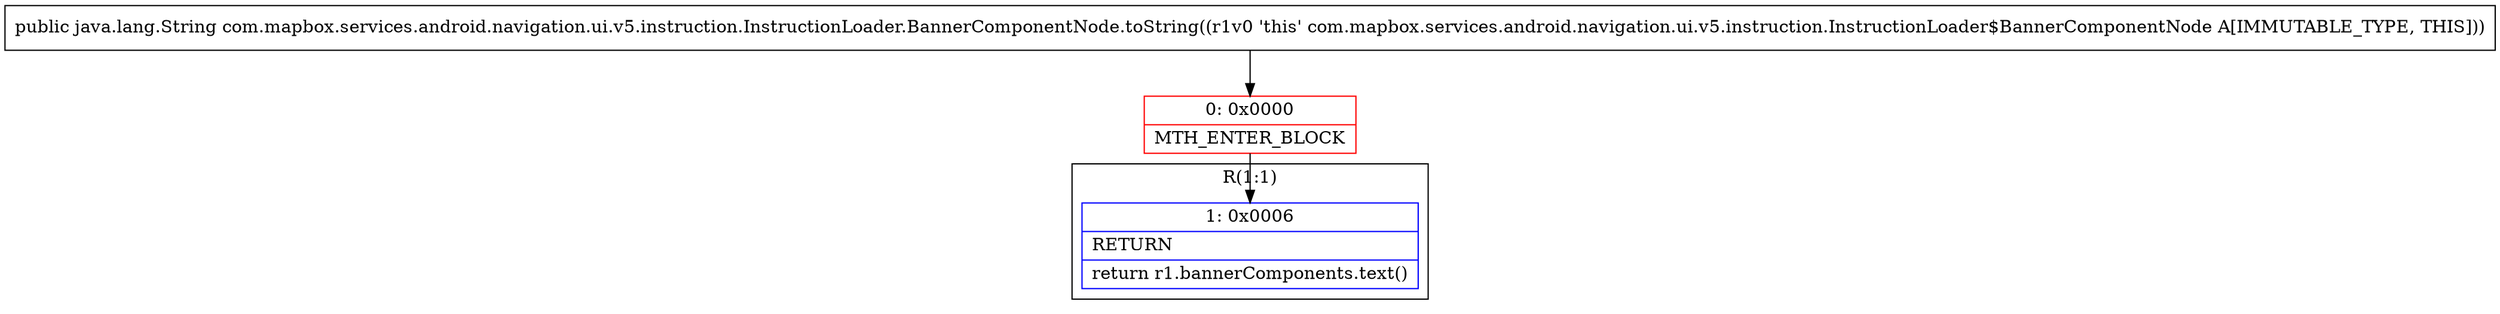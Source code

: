digraph "CFG forcom.mapbox.services.android.navigation.ui.v5.instruction.InstructionLoader.BannerComponentNode.toString()Ljava\/lang\/String;" {
subgraph cluster_Region_1940440259 {
label = "R(1:1)";
node [shape=record,color=blue];
Node_1 [shape=record,label="{1\:\ 0x0006|RETURN\l|return r1.bannerComponents.text()\l}"];
}
Node_0 [shape=record,color=red,label="{0\:\ 0x0000|MTH_ENTER_BLOCK\l}"];
MethodNode[shape=record,label="{public java.lang.String com.mapbox.services.android.navigation.ui.v5.instruction.InstructionLoader.BannerComponentNode.toString((r1v0 'this' com.mapbox.services.android.navigation.ui.v5.instruction.InstructionLoader$BannerComponentNode A[IMMUTABLE_TYPE, THIS])) }"];
MethodNode -> Node_0;
Node_0 -> Node_1;
}

